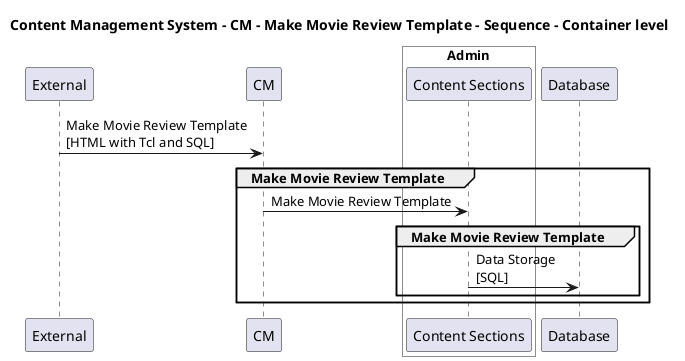 @startuml

title Content Management System - CM - Make Movie Review Template - Sequence - Container level

participant "External" as C4InterFlow.SoftwareSystems.ExternalSystem
participant "CM" as ContentManagementSystem.SoftwareSystems.CM

box "Admin" #White
    participant "Content Sections" as ContentManagementSystem.SoftwareSystems.Admin.Containers.ContentSections
end box

participant "Database" as ContentManagementSystem.SoftwareSystems.Database

C4InterFlow.SoftwareSystems.ExternalSystem -> ContentManagementSystem.SoftwareSystems.CM : Make Movie Review Template\n[HTML with Tcl and SQL]
group Make Movie Review Template
ContentManagementSystem.SoftwareSystems.CM -> ContentManagementSystem.SoftwareSystems.Admin.Containers.ContentSections : Make Movie Review Template
group Make Movie Review Template
ContentManagementSystem.SoftwareSystems.Admin.Containers.ContentSections -> ContentManagementSystem.SoftwareSystems.Database : Data Storage\n[SQL]
end
end


@enduml
